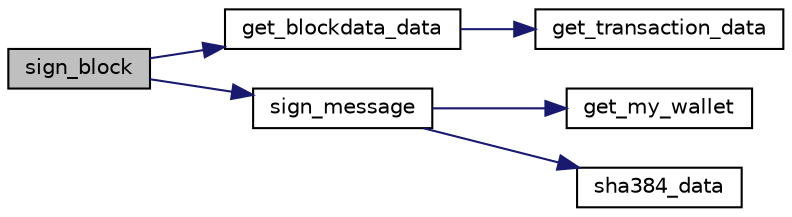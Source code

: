 digraph "sign_block"
{
 // LATEX_PDF_SIZE
  edge [fontname="Helvetica",fontsize="10",labelfontname="Helvetica",labelfontsize="10"];
  node [fontname="Helvetica",fontsize="10",shape=record];
  rankdir="LR";
  Node1 [label="sign_block",height=0.2,width=0.4,color="black", fillcolor="grey75", style="filled", fontcolor="black",tooltip="Signs a block with my private key."];
  Node1 -> Node2 [color="midnightblue",fontsize="10",style="solid",fontname="Helvetica"];
  Node2 [label="get_blockdata_data",height=0.2,width=0.4,color="black", fillcolor="white", style="filled",URL="$block_8h.html#af656af2c0f2bf2ea38d4fba26b50f5d6",tooltip="Get the blockdata data object."];
  Node2 -> Node3 [color="midnightblue",fontsize="10",style="solid",fontname="Helvetica"];
  Node3 [label="get_transaction_data",height=0.2,width=0.4,color="black", fillcolor="white", style="filled",URL="$transaction_8h.html#a16588449d977a2d5052be7b3639768a8",tooltip="Get the transaction data object."];
  Node1 -> Node4 [color="midnightblue",fontsize="10",style="solid",fontname="Helvetica"];
  Node4 [label="sign_message",height=0.2,width=0.4,color="black", fillcolor="white", style="filled",URL="$signature_8c.html#ae19c745c1be8c5d67048188ede9a779d",tooltip="buffer <- encrypt(SHA284(msg,len_data),wallet_priv_key)"];
  Node4 -> Node5 [color="midnightblue",fontsize="10",style="solid",fontname="Helvetica"];
  Node5 [label="get_my_wallet",height=0.2,width=0.4,color="black", fillcolor="white", style="filled",URL="$wallet_8h.html#a993fb7ec0c86c7a2d8ff68363e9f5304",tooltip="Get my wallet object."];
  Node4 -> Node6 [color="midnightblue",fontsize="10",style="solid",fontname="Helvetica"];
  Node6 [label="sha384_data",height=0.2,width=0.4,color="black", fillcolor="white", style="filled",URL="$hash_8h.html#a67d06acefe39c395887f87d76bed5ba3",tooltip="Apply the SHA384 algorithm on a 'data' of size 'len_data'."];
}
